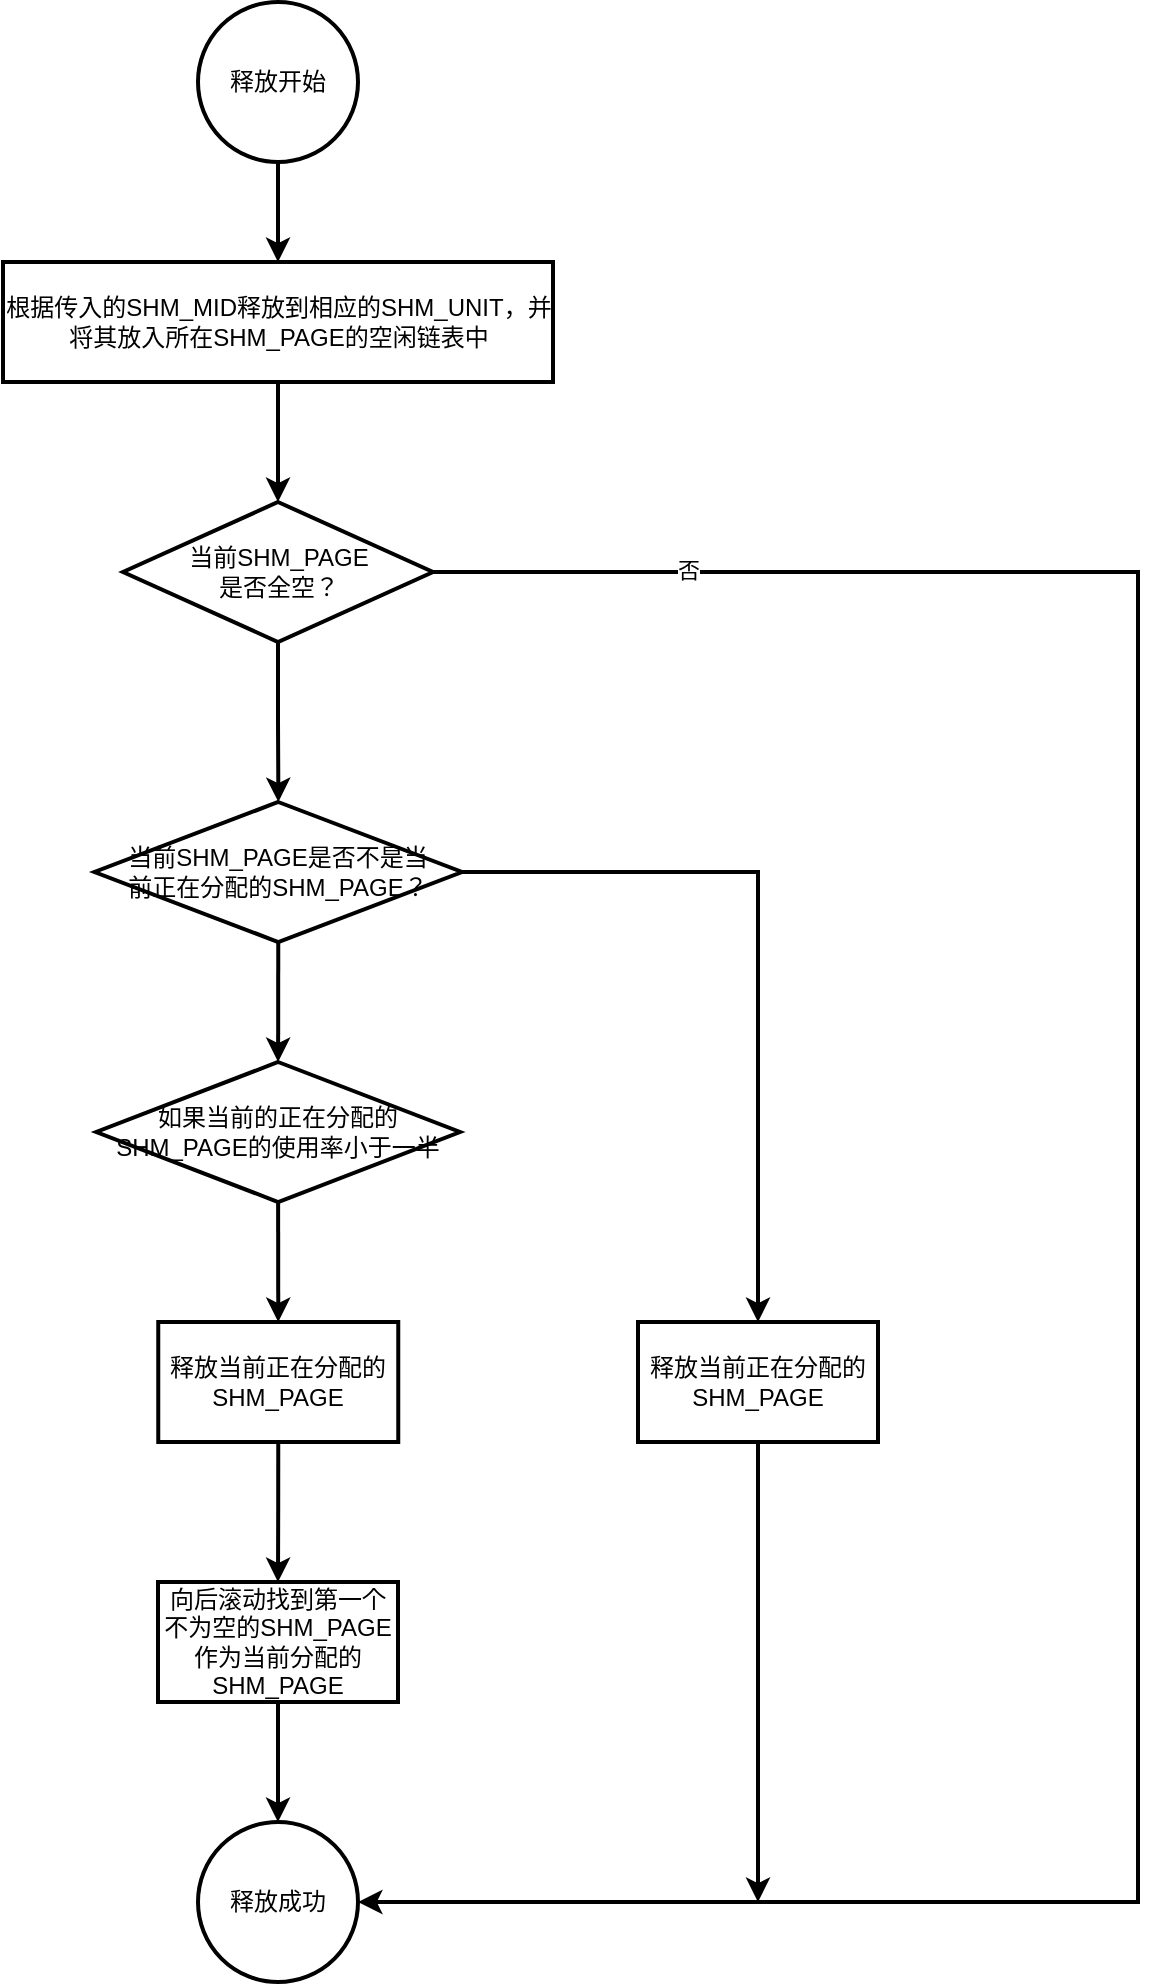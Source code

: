<mxfile version="13.7.9" type="github">
  <diagram id="hVP1Le8sTzmIoUoRDAnq" name="Page-1">
    <mxGraphModel dx="1422" dy="794" grid="1" gridSize="10" guides="1" tooltips="1" connect="1" arrows="1" fold="1" page="1" pageScale="1" pageWidth="827" pageHeight="1169" math="0" shadow="0">
      <root>
        <mxCell id="0" />
        <mxCell id="1" parent="0" />
        <mxCell id="XEBLtiGvCpJ2jnbF5ncU-4" style="edgeStyle=orthogonalEdgeStyle;rounded=0;orthogonalLoop=1;jettySize=auto;html=1;exitX=0.5;exitY=1;exitDx=0;exitDy=0;entryX=0.5;entryY=0;entryDx=0;entryDy=0;strokeWidth=2;" parent="1" source="XEBLtiGvCpJ2jnbF5ncU-1" target="XEBLtiGvCpJ2jnbF5ncU-2" edge="1">
          <mxGeometry relative="1" as="geometry" />
        </mxCell>
        <mxCell id="XEBLtiGvCpJ2jnbF5ncU-1" value="释放开始" style="ellipse;whiteSpace=wrap;html=1;aspect=fixed;strokeWidth=2;" parent="1" vertex="1">
          <mxGeometry x="350" y="30" width="80" height="80" as="geometry" />
        </mxCell>
        <mxCell id="XEBLtiGvCpJ2jnbF5ncU-8" style="edgeStyle=orthogonalEdgeStyle;rounded=0;orthogonalLoop=1;jettySize=auto;html=1;exitX=0.5;exitY=1;exitDx=0;exitDy=0;entryX=0.5;entryY=0;entryDx=0;entryDy=0;strokeWidth=2;" parent="1" source="XEBLtiGvCpJ2jnbF5ncU-2" target="XEBLtiGvCpJ2jnbF5ncU-6" edge="1">
          <mxGeometry relative="1" as="geometry" />
        </mxCell>
        <mxCell id="XEBLtiGvCpJ2jnbF5ncU-2" value="根据传入的SHM_MID释放到相应的SHM_UNIT，并将其放入所在SHM_PAGE的空闲链表中" style="rounded=0;whiteSpace=wrap;html=1;strokeWidth=2;" parent="1" vertex="1">
          <mxGeometry x="252.5" y="160" width="275" height="60" as="geometry" />
        </mxCell>
        <object label="" id="wJZb20HWOkz9L2VV14JO-2">
          <mxCell style="edgeStyle=orthogonalEdgeStyle;rounded=0;orthogonalLoop=1;jettySize=auto;html=1;exitX=0.5;exitY=1;exitDx=0;exitDy=0;strokeWidth=2;" parent="1" source="XEBLtiGvCpJ2jnbF5ncU-6" target="wJZb20HWOkz9L2VV14JO-1" edge="1">
            <mxGeometry relative="1" as="geometry">
              <mxPoint x="390" y="390" as="sourcePoint" />
              <Array as="points" />
            </mxGeometry>
          </mxCell>
        </object>
        <mxCell id="ncePUR6nF9aSfhuZWN1H-1" style="edgeStyle=orthogonalEdgeStyle;rounded=0;orthogonalLoop=1;jettySize=auto;html=1;exitX=1;exitY=0.5;exitDx=0;exitDy=0;entryX=1;entryY=0.5;entryDx=0;entryDy=0;strokeWidth=2;" parent="1" source="XEBLtiGvCpJ2jnbF5ncU-6" target="XEBLtiGvCpJ2jnbF5ncU-14" edge="1">
          <mxGeometry relative="1" as="geometry">
            <Array as="points">
              <mxPoint x="820" y="315" />
              <mxPoint x="820" y="980" />
            </Array>
          </mxGeometry>
        </mxCell>
        <mxCell id="PAim9h2hjunnSNt8a4R0-1" value="否" style="edgeLabel;html=1;align=center;verticalAlign=middle;resizable=0;points=[];" vertex="1" connectable="0" parent="ncePUR6nF9aSfhuZWN1H-1">
          <mxGeometry x="-0.819" y="1" relative="1" as="geometry">
            <mxPoint as="offset" />
          </mxGeometry>
        </mxCell>
        <mxCell id="XEBLtiGvCpJ2jnbF5ncU-6" value="当前SHM_PAGE&lt;br&gt;是否全空？" style="rhombus;whiteSpace=wrap;html=1;strokeWidth=2;" parent="1" vertex="1">
          <mxGeometry x="312.5" y="280" width="155" height="70" as="geometry" />
        </mxCell>
        <mxCell id="XEBLtiGvCpJ2jnbF5ncU-14" value="释放成功" style="ellipse;whiteSpace=wrap;html=1;aspect=fixed;strokeWidth=2;align=center;" parent="1" vertex="1">
          <mxGeometry x="350" y="940" width="80" height="80" as="geometry" />
        </mxCell>
        <mxCell id="ncePUR6nF9aSfhuZWN1H-2" style="edgeStyle=orthogonalEdgeStyle;rounded=0;orthogonalLoop=1;jettySize=auto;html=1;exitX=1;exitY=0.5;exitDx=0;exitDy=0;strokeWidth=2;" parent="1" source="wJZb20HWOkz9L2VV14JO-1" target="ncePUR6nF9aSfhuZWN1H-3" edge="1">
          <mxGeometry relative="1" as="geometry">
            <mxPoint x="630" y="465" as="targetPoint" />
          </mxGeometry>
        </mxCell>
        <mxCell id="ncePUR6nF9aSfhuZWN1H-6" style="edgeStyle=orthogonalEdgeStyle;rounded=0;orthogonalLoop=1;jettySize=auto;html=1;exitX=0.5;exitY=1;exitDx=0;exitDy=0;entryX=0.5;entryY=0;entryDx=0;entryDy=0;strokeWidth=2;" parent="1" source="wJZb20HWOkz9L2VV14JO-1" target="ncePUR6nF9aSfhuZWN1H-5" edge="1">
          <mxGeometry relative="1" as="geometry" />
        </mxCell>
        <mxCell id="wJZb20HWOkz9L2VV14JO-1" value="当前SHM_PAGE是否不是当&lt;br&gt;前正在分配的SHM_PAGE？" style="rhombus;whiteSpace=wrap;html=1;strokeWidth=2;" parent="1" vertex="1">
          <mxGeometry x="298.25" y="430" width="183.75" height="70" as="geometry" />
        </mxCell>
        <mxCell id="ncePUR6nF9aSfhuZWN1H-10" style="edgeStyle=orthogonalEdgeStyle;rounded=0;orthogonalLoop=1;jettySize=auto;html=1;exitX=0.5;exitY=1;exitDx=0;exitDy=0;entryX=0.5;entryY=0;entryDx=0;entryDy=0;strokeWidth=2;" parent="1" source="wJZb20HWOkz9L2VV14JO-13" target="ncePUR6nF9aSfhuZWN1H-8" edge="1">
          <mxGeometry relative="1" as="geometry" />
        </mxCell>
        <mxCell id="wJZb20HWOkz9L2VV14JO-13" value="释放当前正在分配的SHM_PAGE" style="rounded=0;whiteSpace=wrap;html=1;strokeWidth=2;" parent="1" vertex="1">
          <mxGeometry x="330.13" y="690" width="120" height="60" as="geometry" />
        </mxCell>
        <mxCell id="ncePUR6nF9aSfhuZWN1H-4" style="edgeStyle=orthogonalEdgeStyle;rounded=0;orthogonalLoop=1;jettySize=auto;html=1;exitX=0.5;exitY=1;exitDx=0;exitDy=0;strokeWidth=2;" parent="1" source="ncePUR6nF9aSfhuZWN1H-3" edge="1">
          <mxGeometry relative="1" as="geometry">
            <mxPoint x="630" y="980" as="targetPoint" />
          </mxGeometry>
        </mxCell>
        <mxCell id="ncePUR6nF9aSfhuZWN1H-3" value="释放当前正在分配的SHM_PAGE" style="rounded=0;whiteSpace=wrap;html=1;strokeWidth=2;" parent="1" vertex="1">
          <mxGeometry x="570" y="690" width="120" height="60" as="geometry" />
        </mxCell>
        <mxCell id="ncePUR6nF9aSfhuZWN1H-7" style="edgeStyle=orthogonalEdgeStyle;rounded=0;orthogonalLoop=1;jettySize=auto;html=1;exitX=0.5;exitY=1;exitDx=0;exitDy=0;entryX=0.5;entryY=0;entryDx=0;entryDy=0;strokeWidth=2;" parent="1" source="ncePUR6nF9aSfhuZWN1H-5" target="wJZb20HWOkz9L2VV14JO-13" edge="1">
          <mxGeometry relative="1" as="geometry" />
        </mxCell>
        <mxCell id="ncePUR6nF9aSfhuZWN1H-5" value="如果当前的正在分配的SHM_PAGE的使用率小于一半" style="rhombus;whiteSpace=wrap;html=1;strokeWidth=2;" parent="1" vertex="1">
          <mxGeometry x="299.13" y="560" width="181.87" height="70" as="geometry" />
        </mxCell>
        <mxCell id="ncePUR6nF9aSfhuZWN1H-11" style="edgeStyle=orthogonalEdgeStyle;rounded=0;orthogonalLoop=1;jettySize=auto;html=1;exitX=0.5;exitY=1;exitDx=0;exitDy=0;entryX=0.5;entryY=0;entryDx=0;entryDy=0;strokeWidth=2;" parent="1" source="ncePUR6nF9aSfhuZWN1H-8" target="XEBLtiGvCpJ2jnbF5ncU-14" edge="1">
          <mxGeometry relative="1" as="geometry" />
        </mxCell>
        <mxCell id="ncePUR6nF9aSfhuZWN1H-8" value="向后滚动找到第一个不为空的SHM_PAGE作为当前分配的SHM_PAGE" style="rounded=0;whiteSpace=wrap;html=1;strokeWidth=2;" parent="1" vertex="1">
          <mxGeometry x="330" y="820" width="120" height="60" as="geometry" />
        </mxCell>
      </root>
    </mxGraphModel>
  </diagram>
</mxfile>

